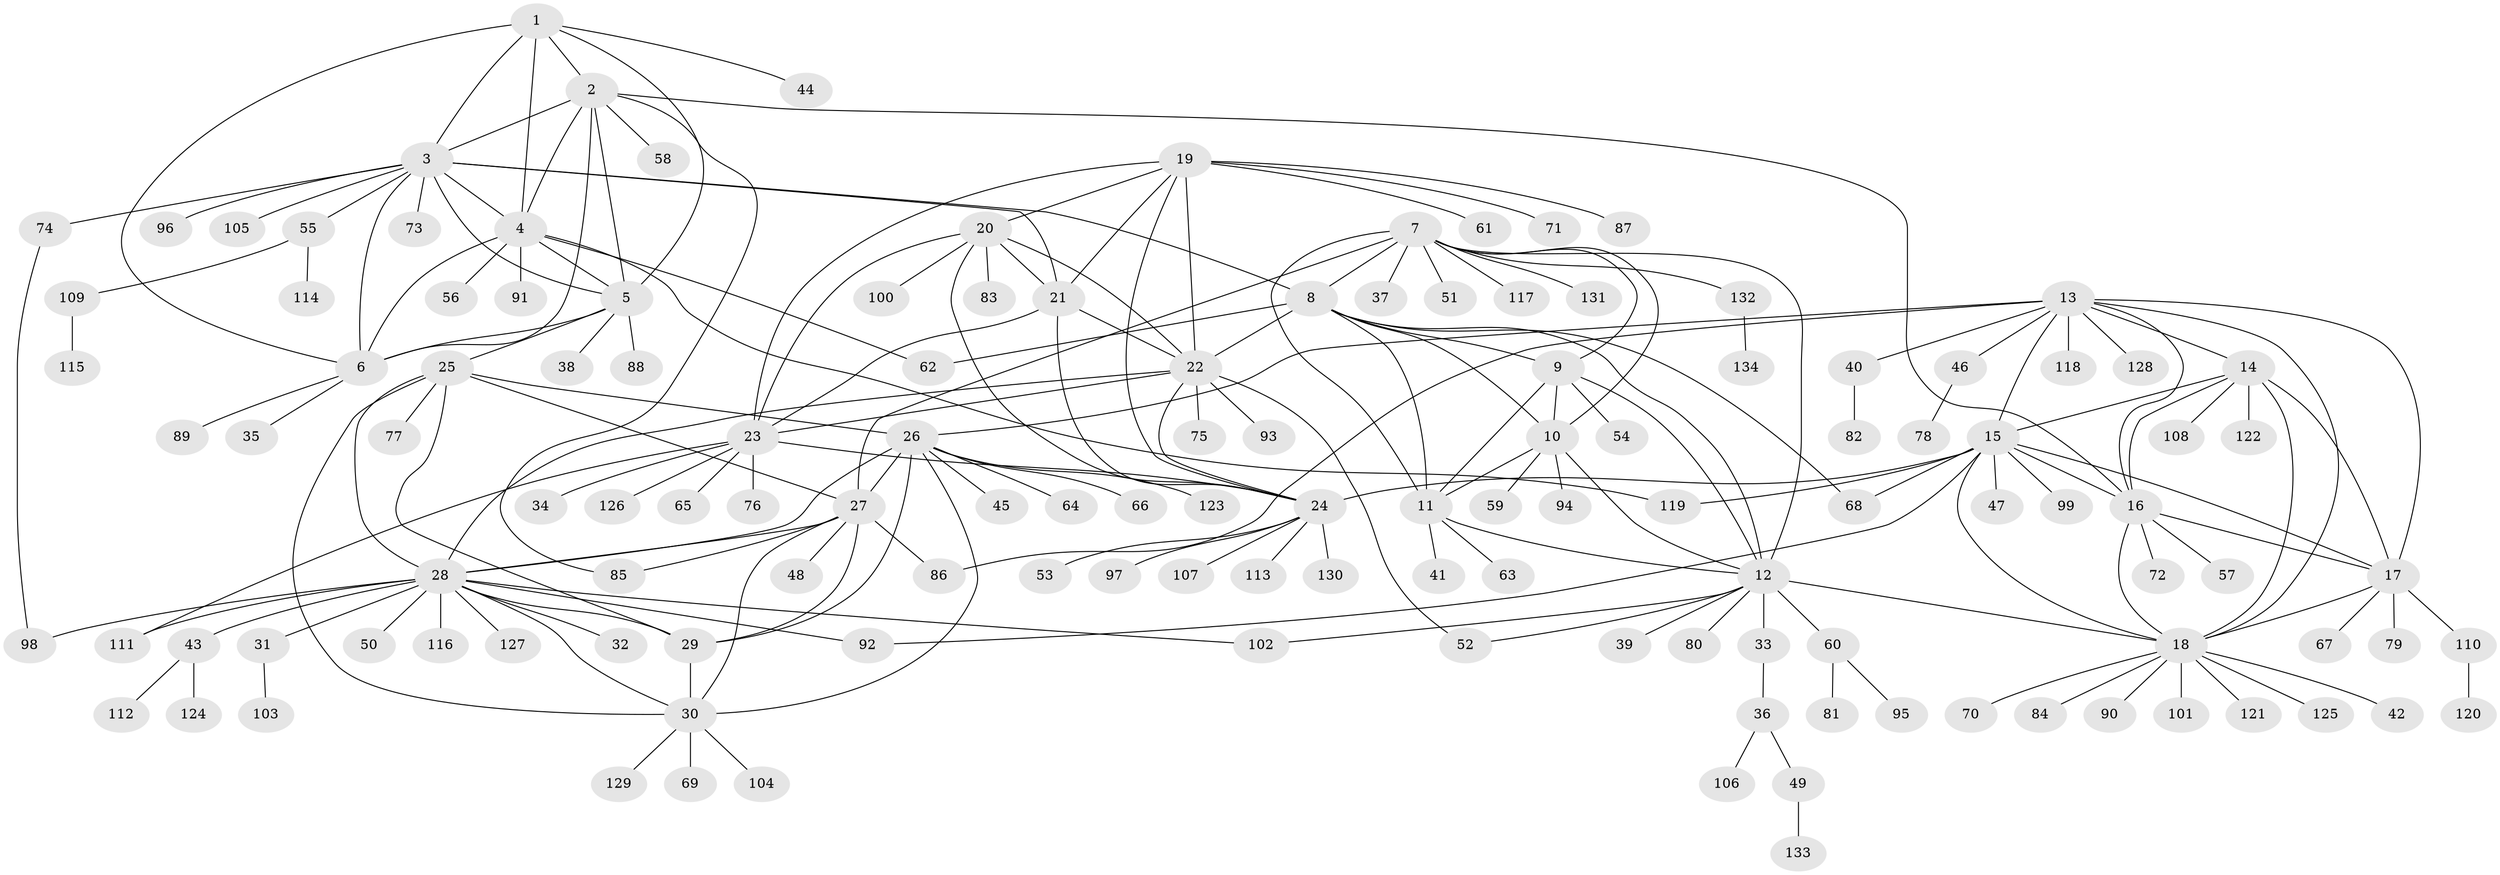 // Generated by graph-tools (version 1.1) at 2025/16/03/09/25 04:16:05]
// undirected, 134 vertices, 199 edges
graph export_dot {
graph [start="1"]
  node [color=gray90,style=filled];
  1;
  2;
  3;
  4;
  5;
  6;
  7;
  8;
  9;
  10;
  11;
  12;
  13;
  14;
  15;
  16;
  17;
  18;
  19;
  20;
  21;
  22;
  23;
  24;
  25;
  26;
  27;
  28;
  29;
  30;
  31;
  32;
  33;
  34;
  35;
  36;
  37;
  38;
  39;
  40;
  41;
  42;
  43;
  44;
  45;
  46;
  47;
  48;
  49;
  50;
  51;
  52;
  53;
  54;
  55;
  56;
  57;
  58;
  59;
  60;
  61;
  62;
  63;
  64;
  65;
  66;
  67;
  68;
  69;
  70;
  71;
  72;
  73;
  74;
  75;
  76;
  77;
  78;
  79;
  80;
  81;
  82;
  83;
  84;
  85;
  86;
  87;
  88;
  89;
  90;
  91;
  92;
  93;
  94;
  95;
  96;
  97;
  98;
  99;
  100;
  101;
  102;
  103;
  104;
  105;
  106;
  107;
  108;
  109;
  110;
  111;
  112;
  113;
  114;
  115;
  116;
  117;
  118;
  119;
  120;
  121;
  122;
  123;
  124;
  125;
  126;
  127;
  128;
  129;
  130;
  131;
  132;
  133;
  134;
  1 -- 2;
  1 -- 3;
  1 -- 4;
  1 -- 5;
  1 -- 6;
  1 -- 44;
  2 -- 3;
  2 -- 4;
  2 -- 5;
  2 -- 6;
  2 -- 16;
  2 -- 58;
  2 -- 85;
  3 -- 4;
  3 -- 5;
  3 -- 6;
  3 -- 8;
  3 -- 21;
  3 -- 55;
  3 -- 73;
  3 -- 74;
  3 -- 96;
  3 -- 105;
  4 -- 5;
  4 -- 6;
  4 -- 56;
  4 -- 62;
  4 -- 91;
  4 -- 119;
  5 -- 6;
  5 -- 25;
  5 -- 38;
  5 -- 88;
  6 -- 35;
  6 -- 89;
  7 -- 8;
  7 -- 9;
  7 -- 10;
  7 -- 11;
  7 -- 12;
  7 -- 27;
  7 -- 37;
  7 -- 51;
  7 -- 117;
  7 -- 131;
  7 -- 132;
  8 -- 9;
  8 -- 10;
  8 -- 11;
  8 -- 12;
  8 -- 22;
  8 -- 62;
  8 -- 68;
  9 -- 10;
  9 -- 11;
  9 -- 12;
  9 -- 54;
  10 -- 11;
  10 -- 12;
  10 -- 59;
  10 -- 94;
  11 -- 12;
  11 -- 41;
  11 -- 63;
  12 -- 18;
  12 -- 33;
  12 -- 39;
  12 -- 52;
  12 -- 60;
  12 -- 80;
  12 -- 102;
  13 -- 14;
  13 -- 15;
  13 -- 16;
  13 -- 17;
  13 -- 18;
  13 -- 26;
  13 -- 40;
  13 -- 46;
  13 -- 86;
  13 -- 118;
  13 -- 128;
  14 -- 15;
  14 -- 16;
  14 -- 17;
  14 -- 18;
  14 -- 108;
  14 -- 122;
  15 -- 16;
  15 -- 17;
  15 -- 18;
  15 -- 24;
  15 -- 47;
  15 -- 68;
  15 -- 92;
  15 -- 99;
  15 -- 119;
  16 -- 17;
  16 -- 18;
  16 -- 57;
  16 -- 72;
  17 -- 18;
  17 -- 67;
  17 -- 79;
  17 -- 110;
  18 -- 42;
  18 -- 70;
  18 -- 84;
  18 -- 90;
  18 -- 101;
  18 -- 121;
  18 -- 125;
  19 -- 20;
  19 -- 21;
  19 -- 22;
  19 -- 23;
  19 -- 24;
  19 -- 61;
  19 -- 71;
  19 -- 87;
  20 -- 21;
  20 -- 22;
  20 -- 23;
  20 -- 24;
  20 -- 83;
  20 -- 100;
  21 -- 22;
  21 -- 23;
  21 -- 24;
  22 -- 23;
  22 -- 24;
  22 -- 28;
  22 -- 52;
  22 -- 75;
  22 -- 93;
  23 -- 24;
  23 -- 34;
  23 -- 65;
  23 -- 76;
  23 -- 111;
  23 -- 126;
  24 -- 53;
  24 -- 97;
  24 -- 107;
  24 -- 113;
  24 -- 130;
  25 -- 26;
  25 -- 27;
  25 -- 28;
  25 -- 29;
  25 -- 30;
  25 -- 77;
  26 -- 27;
  26 -- 28;
  26 -- 29;
  26 -- 30;
  26 -- 45;
  26 -- 64;
  26 -- 66;
  26 -- 123;
  27 -- 28;
  27 -- 29;
  27 -- 30;
  27 -- 48;
  27 -- 85;
  27 -- 86;
  28 -- 29;
  28 -- 30;
  28 -- 31;
  28 -- 32;
  28 -- 43;
  28 -- 50;
  28 -- 92;
  28 -- 98;
  28 -- 102;
  28 -- 111;
  28 -- 116;
  28 -- 127;
  29 -- 30;
  30 -- 69;
  30 -- 104;
  30 -- 129;
  31 -- 103;
  33 -- 36;
  36 -- 49;
  36 -- 106;
  40 -- 82;
  43 -- 112;
  43 -- 124;
  46 -- 78;
  49 -- 133;
  55 -- 109;
  55 -- 114;
  60 -- 81;
  60 -- 95;
  74 -- 98;
  109 -- 115;
  110 -- 120;
  132 -- 134;
}
